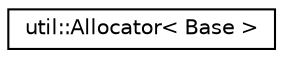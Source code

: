 digraph "Graphical Class Hierarchy"
{
 // LATEX_PDF_SIZE
  edge [fontname="Helvetica",fontsize="10",labelfontname="Helvetica",labelfontsize="10"];
  node [fontname="Helvetica",fontsize="10",shape=record];
  rankdir="LR";
  Node0 [label="util::Allocator\< Base \>",height=0.2,width=0.4,color="black", fillcolor="white", style="filled",URL="$classutil_1_1_allocator.html",tooltip=" "];
}
